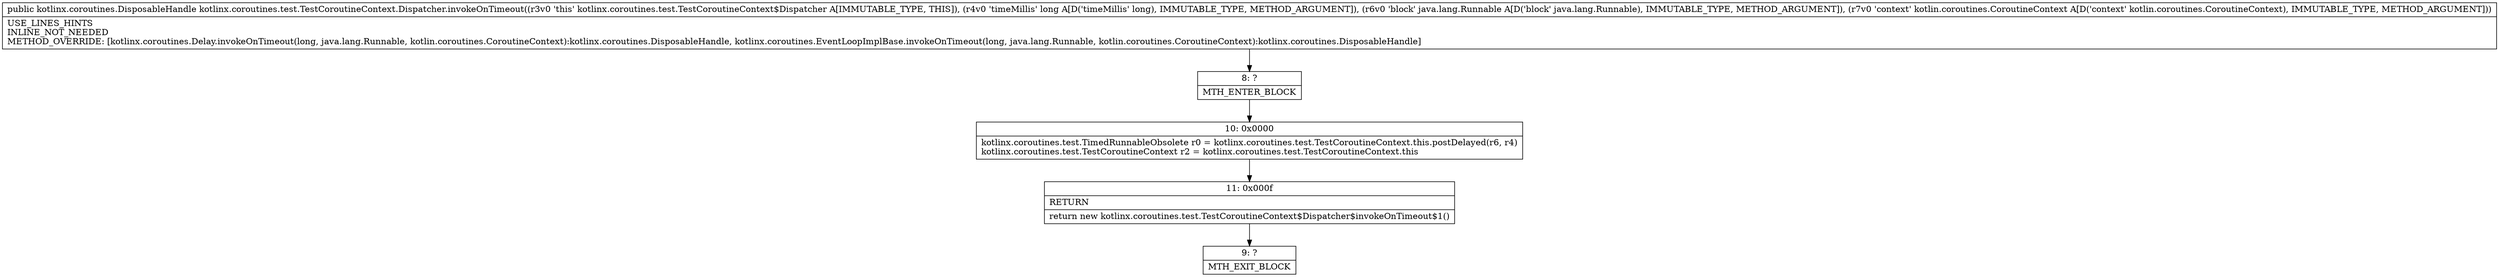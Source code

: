 digraph "CFG forkotlinx.coroutines.test.TestCoroutineContext.Dispatcher.invokeOnTimeout(JLjava\/lang\/Runnable;Lkotlin\/coroutines\/CoroutineContext;)Lkotlinx\/coroutines\/DisposableHandle;" {
Node_8 [shape=record,label="{8\:\ ?|MTH_ENTER_BLOCK\l}"];
Node_10 [shape=record,label="{10\:\ 0x0000|kotlinx.coroutines.test.TimedRunnableObsolete r0 = kotlinx.coroutines.test.TestCoroutineContext.this.postDelayed(r6, r4)\lkotlinx.coroutines.test.TestCoroutineContext r2 = kotlinx.coroutines.test.TestCoroutineContext.this\l}"];
Node_11 [shape=record,label="{11\:\ 0x000f|RETURN\l|return new kotlinx.coroutines.test.TestCoroutineContext$Dispatcher$invokeOnTimeout$1()\l}"];
Node_9 [shape=record,label="{9\:\ ?|MTH_EXIT_BLOCK\l}"];
MethodNode[shape=record,label="{public kotlinx.coroutines.DisposableHandle kotlinx.coroutines.test.TestCoroutineContext.Dispatcher.invokeOnTimeout((r3v0 'this' kotlinx.coroutines.test.TestCoroutineContext$Dispatcher A[IMMUTABLE_TYPE, THIS]), (r4v0 'timeMillis' long A[D('timeMillis' long), IMMUTABLE_TYPE, METHOD_ARGUMENT]), (r6v0 'block' java.lang.Runnable A[D('block' java.lang.Runnable), IMMUTABLE_TYPE, METHOD_ARGUMENT]), (r7v0 'context' kotlin.coroutines.CoroutineContext A[D('context' kotlin.coroutines.CoroutineContext), IMMUTABLE_TYPE, METHOD_ARGUMENT]))  | USE_LINES_HINTS\lINLINE_NOT_NEEDED\lMETHOD_OVERRIDE: [kotlinx.coroutines.Delay.invokeOnTimeout(long, java.lang.Runnable, kotlin.coroutines.CoroutineContext):kotlinx.coroutines.DisposableHandle, kotlinx.coroutines.EventLoopImplBase.invokeOnTimeout(long, java.lang.Runnable, kotlin.coroutines.CoroutineContext):kotlinx.coroutines.DisposableHandle]\l}"];
MethodNode -> Node_8;Node_8 -> Node_10;
Node_10 -> Node_11;
Node_11 -> Node_9;
}

